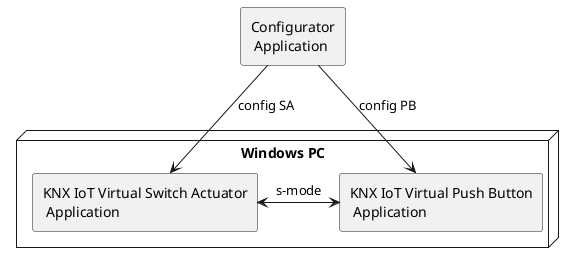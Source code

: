 @startuml
skinparam componentStyle rectangle

component "Configurator\n Application" as config

node "Windows PC"  as host{
        component "KNX IoT Virtual Push Button\n Application" as o1
        component "KNX IoT Virtual Switch Actuator\n Application" as cli
        cli <-> o1 : s-mode
}

config -down-> o1 : config PB
config -down-> cli : config SA

@enduml